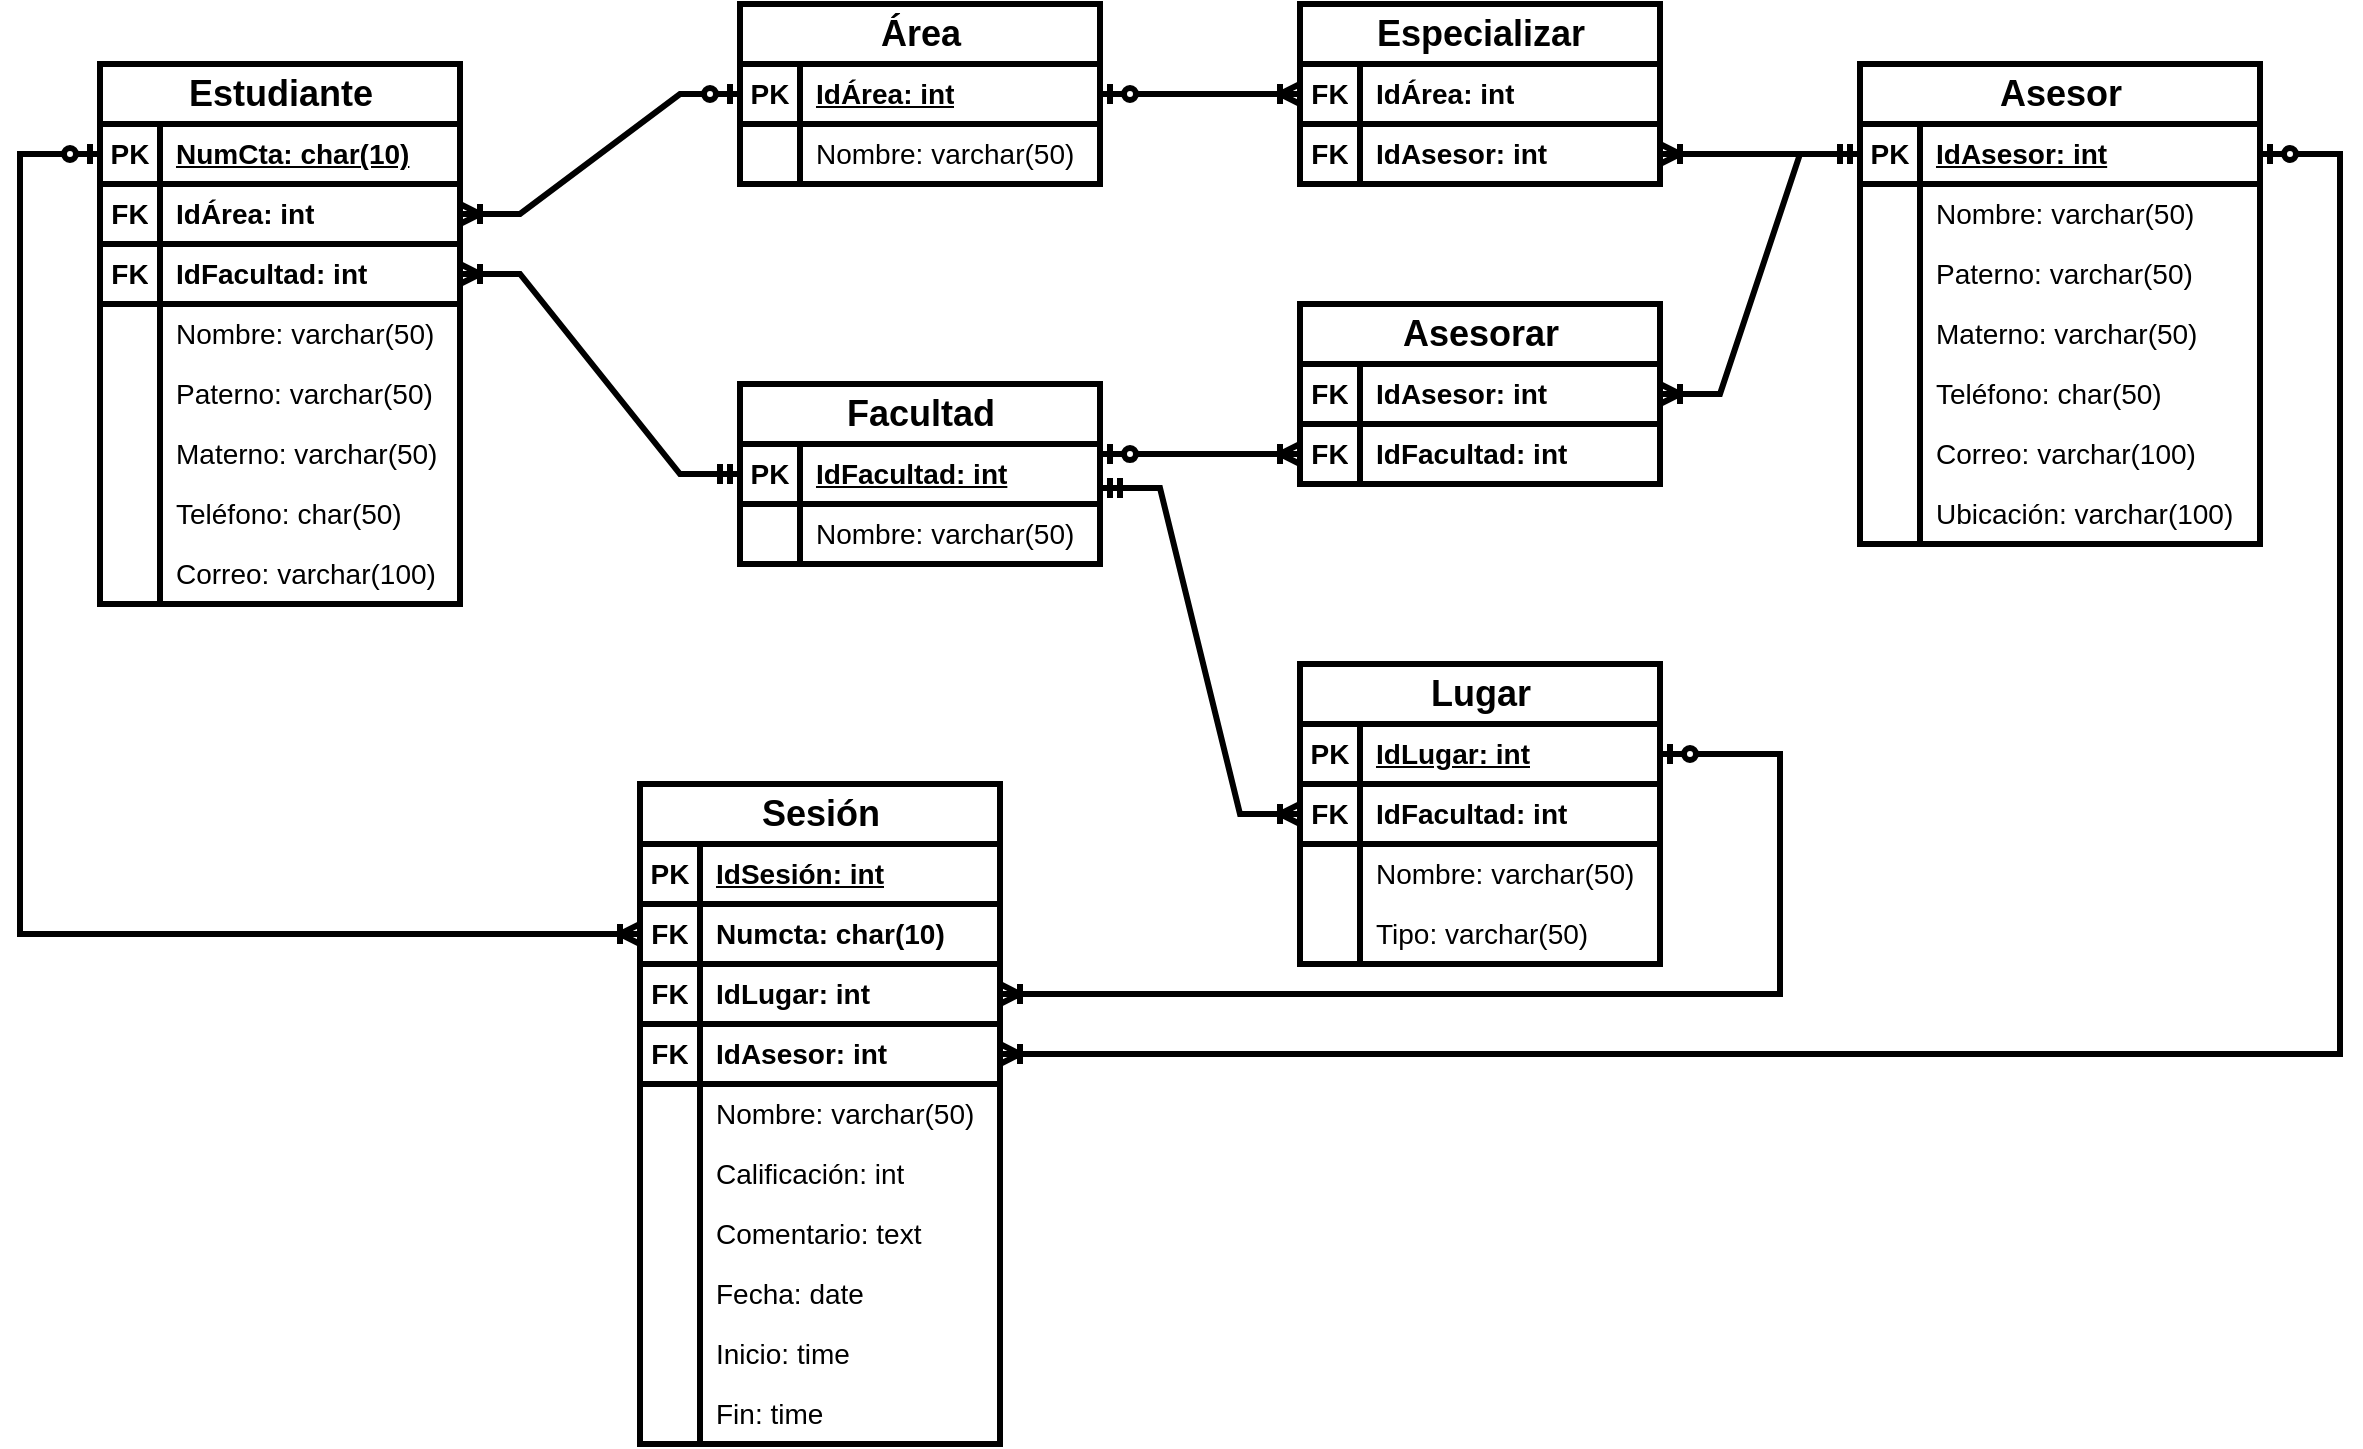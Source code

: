 <mxfile version="21.7.5" type="device">
  <diagram name="Page-1" id="KCtoa5Yrv4GUJnV43vR7">
    <mxGraphModel dx="1707" dy="524" grid="1" gridSize="10" guides="1" tooltips="1" connect="1" arrows="1" fold="1" page="1" pageScale="1" pageWidth="827" pageHeight="1169" math="0" shadow="0">
      <root>
        <mxCell id="0" />
        <mxCell id="1" parent="0" />
        <mxCell id="inVK905r10YfGy3q7AHi-1" value="Estudiante" style="shape=table;startSize=30;container=1;collapsible=1;childLayout=tableLayout;fixedRows=1;rowLines=0;fontStyle=1;align=center;resizeLast=1;html=1;fontSize=18;strokeWidth=3;" vertex="1" parent="1">
          <mxGeometry x="40" y="80" width="180" height="270" as="geometry">
            <mxRectangle x="330" y="200" width="130" height="40" as="alternateBounds" />
          </mxGeometry>
        </mxCell>
        <mxCell id="inVK905r10YfGy3q7AHi-2" value="" style="shape=tableRow;horizontal=0;startSize=0;swimlaneHead=0;swimlaneBody=0;fillColor=none;collapsible=0;dropTarget=0;points=[[0,0.5],[1,0.5]];portConstraint=eastwest;top=0;left=0;right=0;bottom=1;strokeWidth=3;" vertex="1" parent="inVK905r10YfGy3q7AHi-1">
          <mxGeometry y="30" width="180" height="30" as="geometry" />
        </mxCell>
        <mxCell id="inVK905r10YfGy3q7AHi-3" value="PK" style="shape=partialRectangle;connectable=0;fillColor=none;top=0;left=0;bottom=0;right=0;fontStyle=1;overflow=hidden;whiteSpace=wrap;html=1;fontSize=14;strokeWidth=3;" vertex="1" parent="inVK905r10YfGy3q7AHi-2">
          <mxGeometry width="30" height="30" as="geometry">
            <mxRectangle width="30" height="30" as="alternateBounds" />
          </mxGeometry>
        </mxCell>
        <mxCell id="inVK905r10YfGy3q7AHi-4" value="NumCta: char(10)" style="shape=partialRectangle;connectable=0;fillColor=none;top=0;left=0;bottom=0;right=0;align=left;spacingLeft=6;fontStyle=5;overflow=hidden;whiteSpace=wrap;html=1;fontSize=14;strokeWidth=3;" vertex="1" parent="inVK905r10YfGy3q7AHi-2">
          <mxGeometry x="30" width="150" height="30" as="geometry">
            <mxRectangle width="150" height="30" as="alternateBounds" />
          </mxGeometry>
        </mxCell>
        <mxCell id="inVK905r10YfGy3q7AHi-128" value="" style="shape=tableRow;horizontal=0;startSize=0;swimlaneHead=0;swimlaneBody=0;fillColor=none;collapsible=0;dropTarget=0;points=[[0,0.5],[1,0.5]];portConstraint=eastwest;top=0;left=0;right=0;bottom=1;strokeWidth=3;" vertex="1" parent="inVK905r10YfGy3q7AHi-1">
          <mxGeometry y="60" width="180" height="30" as="geometry" />
        </mxCell>
        <mxCell id="inVK905r10YfGy3q7AHi-129" value="FK" style="shape=partialRectangle;connectable=0;fillColor=none;top=0;left=0;bottom=0;right=0;fontStyle=1;overflow=hidden;whiteSpace=wrap;html=1;fontSize=14;strokeWidth=3;" vertex="1" parent="inVK905r10YfGy3q7AHi-128">
          <mxGeometry width="30" height="30" as="geometry">
            <mxRectangle width="30" height="30" as="alternateBounds" />
          </mxGeometry>
        </mxCell>
        <mxCell id="inVK905r10YfGy3q7AHi-130" value="IdÁrea: int" style="shape=partialRectangle;connectable=0;fillColor=none;top=0;left=0;bottom=0;right=0;align=left;spacingLeft=6;fontStyle=1;overflow=hidden;whiteSpace=wrap;html=1;fontSize=14;strokeWidth=3;" vertex="1" parent="inVK905r10YfGy3q7AHi-128">
          <mxGeometry x="30" width="150" height="30" as="geometry">
            <mxRectangle width="150" height="30" as="alternateBounds" />
          </mxGeometry>
        </mxCell>
        <mxCell id="inVK905r10YfGy3q7AHi-134" value="" style="shape=tableRow;horizontal=0;startSize=0;swimlaneHead=0;swimlaneBody=0;fillColor=none;collapsible=0;dropTarget=0;points=[[0,0.5],[1,0.5]];portConstraint=eastwest;top=0;left=0;right=0;bottom=1;strokeWidth=3;" vertex="1" parent="inVK905r10YfGy3q7AHi-1">
          <mxGeometry y="90" width="180" height="30" as="geometry" />
        </mxCell>
        <mxCell id="inVK905r10YfGy3q7AHi-135" value="FK" style="shape=partialRectangle;connectable=0;fillColor=none;top=0;left=0;bottom=0;right=0;fontStyle=1;overflow=hidden;whiteSpace=wrap;html=1;fontSize=14;strokeWidth=3;" vertex="1" parent="inVK905r10YfGy3q7AHi-134">
          <mxGeometry width="30" height="30" as="geometry">
            <mxRectangle width="30" height="30" as="alternateBounds" />
          </mxGeometry>
        </mxCell>
        <mxCell id="inVK905r10YfGy3q7AHi-136" value="IdFacultad: int" style="shape=partialRectangle;connectable=0;fillColor=none;top=0;left=0;bottom=0;right=0;align=left;spacingLeft=6;fontStyle=1;overflow=hidden;whiteSpace=wrap;html=1;fontSize=14;strokeWidth=3;" vertex="1" parent="inVK905r10YfGy3q7AHi-134">
          <mxGeometry x="30" width="150" height="30" as="geometry">
            <mxRectangle width="150" height="30" as="alternateBounds" />
          </mxGeometry>
        </mxCell>
        <mxCell id="inVK905r10YfGy3q7AHi-5" value="" style="shape=tableRow;horizontal=0;startSize=0;swimlaneHead=0;swimlaneBody=0;fillColor=none;collapsible=0;dropTarget=0;points=[[0,0.5],[1,0.5]];portConstraint=eastwest;top=0;left=0;right=0;bottom=0;strokeWidth=3;" vertex="1" parent="inVK905r10YfGy3q7AHi-1">
          <mxGeometry y="120" width="180" height="30" as="geometry" />
        </mxCell>
        <mxCell id="inVK905r10YfGy3q7AHi-6" value="" style="shape=partialRectangle;connectable=0;fillColor=none;top=0;left=0;bottom=0;right=0;editable=1;overflow=hidden;whiteSpace=wrap;html=1;strokeWidth=3;" vertex="1" parent="inVK905r10YfGy3q7AHi-5">
          <mxGeometry width="30" height="30" as="geometry">
            <mxRectangle width="30" height="30" as="alternateBounds" />
          </mxGeometry>
        </mxCell>
        <mxCell id="inVK905r10YfGy3q7AHi-7" value="Nombre: varchar(50)" style="shape=partialRectangle;connectable=0;fillColor=none;top=0;left=0;bottom=0;right=0;align=left;spacingLeft=6;overflow=hidden;whiteSpace=wrap;html=1;fontSize=14;strokeWidth=3;" vertex="1" parent="inVK905r10YfGy3q7AHi-5">
          <mxGeometry x="30" width="150" height="30" as="geometry">
            <mxRectangle width="150" height="30" as="alternateBounds" />
          </mxGeometry>
        </mxCell>
        <mxCell id="inVK905r10YfGy3q7AHi-8" value="" style="shape=tableRow;horizontal=0;startSize=0;swimlaneHead=0;swimlaneBody=0;fillColor=none;collapsible=0;dropTarget=0;points=[[0,0.5],[1,0.5]];portConstraint=eastwest;top=0;left=0;right=0;bottom=0;strokeWidth=3;" vertex="1" parent="inVK905r10YfGy3q7AHi-1">
          <mxGeometry y="150" width="180" height="30" as="geometry" />
        </mxCell>
        <mxCell id="inVK905r10YfGy3q7AHi-9" value="" style="shape=partialRectangle;connectable=0;fillColor=none;top=0;left=0;bottom=0;right=0;editable=1;overflow=hidden;whiteSpace=wrap;html=1;strokeWidth=3;" vertex="1" parent="inVK905r10YfGy3q7AHi-8">
          <mxGeometry width="30" height="30" as="geometry">
            <mxRectangle width="30" height="30" as="alternateBounds" />
          </mxGeometry>
        </mxCell>
        <mxCell id="inVK905r10YfGy3q7AHi-10" value="Paterno: varchar(50)" style="shape=partialRectangle;connectable=0;fillColor=none;top=0;left=0;bottom=0;right=0;align=left;spacingLeft=6;overflow=hidden;whiteSpace=wrap;html=1;fontSize=14;strokeWidth=3;" vertex="1" parent="inVK905r10YfGy3q7AHi-8">
          <mxGeometry x="30" width="150" height="30" as="geometry">
            <mxRectangle width="150" height="30" as="alternateBounds" />
          </mxGeometry>
        </mxCell>
        <mxCell id="inVK905r10YfGy3q7AHi-11" value="" style="shape=tableRow;horizontal=0;startSize=0;swimlaneHead=0;swimlaneBody=0;fillColor=none;collapsible=0;dropTarget=0;points=[[0,0.5],[1,0.5]];portConstraint=eastwest;top=0;left=0;right=0;bottom=0;strokeWidth=3;" vertex="1" parent="inVK905r10YfGy3q7AHi-1">
          <mxGeometry y="180" width="180" height="30" as="geometry" />
        </mxCell>
        <mxCell id="inVK905r10YfGy3q7AHi-12" value="" style="shape=partialRectangle;connectable=0;fillColor=none;top=0;left=0;bottom=0;right=0;editable=1;overflow=hidden;whiteSpace=wrap;html=1;strokeWidth=3;" vertex="1" parent="inVK905r10YfGy3q7AHi-11">
          <mxGeometry width="30" height="30" as="geometry">
            <mxRectangle width="30" height="30" as="alternateBounds" />
          </mxGeometry>
        </mxCell>
        <mxCell id="inVK905r10YfGy3q7AHi-13" value="Materno: varchar(50)" style="shape=partialRectangle;connectable=0;fillColor=none;top=0;left=0;bottom=0;right=0;align=left;spacingLeft=6;overflow=hidden;whiteSpace=wrap;html=1;fontSize=14;strokeWidth=3;" vertex="1" parent="inVK905r10YfGy3q7AHi-11">
          <mxGeometry x="30" width="150" height="30" as="geometry">
            <mxRectangle width="150" height="30" as="alternateBounds" />
          </mxGeometry>
        </mxCell>
        <mxCell id="inVK905r10YfGy3q7AHi-14" value="" style="shape=tableRow;horizontal=0;startSize=0;swimlaneHead=0;swimlaneBody=0;fillColor=none;collapsible=0;dropTarget=0;points=[[0,0.5],[1,0.5]];portConstraint=eastwest;top=0;left=0;right=0;bottom=0;strokeWidth=3;" vertex="1" parent="inVK905r10YfGy3q7AHi-1">
          <mxGeometry y="210" width="180" height="30" as="geometry" />
        </mxCell>
        <mxCell id="inVK905r10YfGy3q7AHi-15" value="&lt;span style=&quot;white-space: pre;&quot;&gt;&#x9;&lt;/span&gt;&lt;span style=&quot;white-space: pre;&quot;&gt;&#x9;&lt;/span&gt;" style="shape=partialRectangle;connectable=0;fillColor=none;top=0;left=0;bottom=0;right=0;editable=1;overflow=hidden;whiteSpace=wrap;html=1;strokeWidth=3;" vertex="1" parent="inVK905r10YfGy3q7AHi-14">
          <mxGeometry width="30" height="30" as="geometry">
            <mxRectangle width="30" height="30" as="alternateBounds" />
          </mxGeometry>
        </mxCell>
        <mxCell id="inVK905r10YfGy3q7AHi-16" value="Teléfono: char(50)" style="shape=partialRectangle;connectable=0;fillColor=none;top=0;left=0;bottom=0;right=0;align=left;spacingLeft=6;overflow=hidden;whiteSpace=wrap;html=1;fontSize=14;strokeWidth=3;" vertex="1" parent="inVK905r10YfGy3q7AHi-14">
          <mxGeometry x="30" width="150" height="30" as="geometry">
            <mxRectangle width="150" height="30" as="alternateBounds" />
          </mxGeometry>
        </mxCell>
        <mxCell id="inVK905r10YfGy3q7AHi-17" value="" style="shape=tableRow;horizontal=0;startSize=0;swimlaneHead=0;swimlaneBody=0;fillColor=none;collapsible=0;dropTarget=0;points=[[0,0.5],[1,0.5]];portConstraint=eastwest;top=0;left=0;right=0;bottom=0;strokeWidth=3;" vertex="1" parent="inVK905r10YfGy3q7AHi-1">
          <mxGeometry y="240" width="180" height="30" as="geometry" />
        </mxCell>
        <mxCell id="inVK905r10YfGy3q7AHi-18" value="&lt;span style=&quot;white-space: pre;&quot;&gt;&#x9;&lt;/span&gt;&lt;span style=&quot;white-space: pre;&quot;&gt;&#x9;&lt;/span&gt;" style="shape=partialRectangle;connectable=0;fillColor=none;top=0;left=0;bottom=0;right=0;editable=1;overflow=hidden;whiteSpace=wrap;html=1;strokeWidth=3;" vertex="1" parent="inVK905r10YfGy3q7AHi-17">
          <mxGeometry width="30" height="30" as="geometry">
            <mxRectangle width="30" height="30" as="alternateBounds" />
          </mxGeometry>
        </mxCell>
        <mxCell id="inVK905r10YfGy3q7AHi-19" value="Correo: varchar(100)" style="shape=partialRectangle;connectable=0;fillColor=none;top=0;left=0;bottom=0;right=0;align=left;spacingLeft=6;overflow=hidden;whiteSpace=wrap;html=1;fontSize=14;strokeWidth=3;" vertex="1" parent="inVK905r10YfGy3q7AHi-17">
          <mxGeometry x="30" width="150" height="30" as="geometry">
            <mxRectangle width="150" height="30" as="alternateBounds" />
          </mxGeometry>
        </mxCell>
        <mxCell id="inVK905r10YfGy3q7AHi-20" value="Área" style="shape=table;startSize=30;container=1;collapsible=1;childLayout=tableLayout;fixedRows=1;rowLines=0;fontStyle=1;align=center;resizeLast=1;html=1;fontSize=18;strokeWidth=3;" vertex="1" parent="1">
          <mxGeometry x="360" y="50" width="180" height="90" as="geometry" />
        </mxCell>
        <mxCell id="inVK905r10YfGy3q7AHi-21" value="" style="shape=tableRow;horizontal=0;startSize=0;swimlaneHead=0;swimlaneBody=0;fillColor=none;collapsible=0;dropTarget=0;points=[[0,0.5],[1,0.5]];portConstraint=eastwest;top=0;left=0;right=0;bottom=1;strokeWidth=3;" vertex="1" parent="inVK905r10YfGy3q7AHi-20">
          <mxGeometry y="30" width="180" height="30" as="geometry" />
        </mxCell>
        <mxCell id="inVK905r10YfGy3q7AHi-22" value="PK" style="shape=partialRectangle;connectable=0;fillColor=none;top=0;left=0;bottom=0;right=0;fontStyle=1;overflow=hidden;whiteSpace=wrap;html=1;fontSize=14;strokeWidth=3;" vertex="1" parent="inVK905r10YfGy3q7AHi-21">
          <mxGeometry width="30" height="30" as="geometry">
            <mxRectangle width="30" height="30" as="alternateBounds" />
          </mxGeometry>
        </mxCell>
        <mxCell id="inVK905r10YfGy3q7AHi-23" value="IdÁrea: int" style="shape=partialRectangle;connectable=0;fillColor=none;top=0;left=0;bottom=0;right=0;align=left;spacingLeft=6;fontStyle=5;overflow=hidden;whiteSpace=wrap;html=1;fontSize=14;strokeWidth=3;" vertex="1" parent="inVK905r10YfGy3q7AHi-21">
          <mxGeometry x="30" width="150" height="30" as="geometry">
            <mxRectangle width="150" height="30" as="alternateBounds" />
          </mxGeometry>
        </mxCell>
        <mxCell id="inVK905r10YfGy3q7AHi-24" value="" style="shape=tableRow;horizontal=0;startSize=0;swimlaneHead=0;swimlaneBody=0;fillColor=none;collapsible=0;dropTarget=0;points=[[0,0.5],[1,0.5]];portConstraint=eastwest;top=0;left=0;right=0;bottom=0;strokeWidth=3;" vertex="1" parent="inVK905r10YfGy3q7AHi-20">
          <mxGeometry y="60" width="180" height="30" as="geometry" />
        </mxCell>
        <mxCell id="inVK905r10YfGy3q7AHi-25" value="" style="shape=partialRectangle;connectable=0;fillColor=none;top=0;left=0;bottom=0;right=0;editable=1;overflow=hidden;whiteSpace=wrap;html=1;strokeWidth=3;" vertex="1" parent="inVK905r10YfGy3q7AHi-24">
          <mxGeometry width="30" height="30" as="geometry">
            <mxRectangle width="30" height="30" as="alternateBounds" />
          </mxGeometry>
        </mxCell>
        <mxCell id="inVK905r10YfGy3q7AHi-26" value="Nombre: varchar(50)" style="shape=partialRectangle;connectable=0;fillColor=none;top=0;left=0;bottom=0;right=0;align=left;spacingLeft=6;overflow=hidden;whiteSpace=wrap;html=1;fontSize=14;strokeWidth=3;" vertex="1" parent="inVK905r10YfGy3q7AHi-24">
          <mxGeometry x="30" width="150" height="30" as="geometry">
            <mxRectangle width="150" height="30" as="alternateBounds" />
          </mxGeometry>
        </mxCell>
        <mxCell id="inVK905r10YfGy3q7AHi-39" value="Asesor" style="shape=table;startSize=30;container=1;collapsible=1;childLayout=tableLayout;fixedRows=1;rowLines=0;fontStyle=1;align=center;resizeLast=1;html=1;fontSize=18;strokeWidth=3;" vertex="1" parent="1">
          <mxGeometry x="920" y="80" width="200" height="240" as="geometry" />
        </mxCell>
        <mxCell id="inVK905r10YfGy3q7AHi-40" value="" style="shape=tableRow;horizontal=0;startSize=0;swimlaneHead=0;swimlaneBody=0;fillColor=none;collapsible=0;dropTarget=0;points=[[0,0.5],[1,0.5]];portConstraint=eastwest;top=0;left=0;right=0;bottom=1;strokeWidth=3;" vertex="1" parent="inVK905r10YfGy3q7AHi-39">
          <mxGeometry y="30" width="200" height="30" as="geometry" />
        </mxCell>
        <mxCell id="inVK905r10YfGy3q7AHi-41" value="PK" style="shape=partialRectangle;connectable=0;fillColor=none;top=0;left=0;bottom=0;right=0;fontStyle=1;overflow=hidden;whiteSpace=wrap;html=1;fontSize=14;strokeWidth=3;" vertex="1" parent="inVK905r10YfGy3q7AHi-40">
          <mxGeometry width="30" height="30" as="geometry">
            <mxRectangle width="30" height="30" as="alternateBounds" />
          </mxGeometry>
        </mxCell>
        <mxCell id="inVK905r10YfGy3q7AHi-42" value="IdAsesor: int" style="shape=partialRectangle;connectable=0;fillColor=none;top=0;left=0;bottom=0;right=0;align=left;spacingLeft=6;fontStyle=5;overflow=hidden;whiteSpace=wrap;html=1;fontSize=14;strokeWidth=3;" vertex="1" parent="inVK905r10YfGy3q7AHi-40">
          <mxGeometry x="30" width="170" height="30" as="geometry">
            <mxRectangle width="170" height="30" as="alternateBounds" />
          </mxGeometry>
        </mxCell>
        <mxCell id="inVK905r10YfGy3q7AHi-43" value="" style="shape=tableRow;horizontal=0;startSize=0;swimlaneHead=0;swimlaneBody=0;fillColor=none;collapsible=0;dropTarget=0;points=[[0,0.5],[1,0.5]];portConstraint=eastwest;top=0;left=0;right=0;bottom=0;strokeWidth=3;" vertex="1" parent="inVK905r10YfGy3q7AHi-39">
          <mxGeometry y="60" width="200" height="30" as="geometry" />
        </mxCell>
        <mxCell id="inVK905r10YfGy3q7AHi-44" value="" style="shape=partialRectangle;connectable=0;fillColor=none;top=0;left=0;bottom=0;right=0;editable=1;overflow=hidden;whiteSpace=wrap;html=1;strokeWidth=3;" vertex="1" parent="inVK905r10YfGy3q7AHi-43">
          <mxGeometry width="30" height="30" as="geometry">
            <mxRectangle width="30" height="30" as="alternateBounds" />
          </mxGeometry>
        </mxCell>
        <mxCell id="inVK905r10YfGy3q7AHi-45" value="Nombre: varchar(50)" style="shape=partialRectangle;connectable=0;fillColor=none;top=0;left=0;bottom=0;right=0;align=left;spacingLeft=6;overflow=hidden;whiteSpace=wrap;html=1;fontSize=14;strokeWidth=3;" vertex="1" parent="inVK905r10YfGy3q7AHi-43">
          <mxGeometry x="30" width="170" height="30" as="geometry">
            <mxRectangle width="170" height="30" as="alternateBounds" />
          </mxGeometry>
        </mxCell>
        <mxCell id="inVK905r10YfGy3q7AHi-46" value="" style="shape=tableRow;horizontal=0;startSize=0;swimlaneHead=0;swimlaneBody=0;fillColor=none;collapsible=0;dropTarget=0;points=[[0,0.5],[1,0.5]];portConstraint=eastwest;top=0;left=0;right=0;bottom=0;strokeWidth=3;" vertex="1" parent="inVK905r10YfGy3q7AHi-39">
          <mxGeometry y="90" width="200" height="30" as="geometry" />
        </mxCell>
        <mxCell id="inVK905r10YfGy3q7AHi-47" value="" style="shape=partialRectangle;connectable=0;fillColor=none;top=0;left=0;bottom=0;right=0;editable=1;overflow=hidden;whiteSpace=wrap;html=1;strokeWidth=3;" vertex="1" parent="inVK905r10YfGy3q7AHi-46">
          <mxGeometry width="30" height="30" as="geometry">
            <mxRectangle width="30" height="30" as="alternateBounds" />
          </mxGeometry>
        </mxCell>
        <mxCell id="inVK905r10YfGy3q7AHi-48" value="Paterno: varchar(50)" style="shape=partialRectangle;connectable=0;fillColor=none;top=0;left=0;bottom=0;right=0;align=left;spacingLeft=6;overflow=hidden;whiteSpace=wrap;html=1;fontSize=14;strokeWidth=3;" vertex="1" parent="inVK905r10YfGy3q7AHi-46">
          <mxGeometry x="30" width="170" height="30" as="geometry">
            <mxRectangle width="170" height="30" as="alternateBounds" />
          </mxGeometry>
        </mxCell>
        <mxCell id="inVK905r10YfGy3q7AHi-49" value="" style="shape=tableRow;horizontal=0;startSize=0;swimlaneHead=0;swimlaneBody=0;fillColor=none;collapsible=0;dropTarget=0;points=[[0,0.5],[1,0.5]];portConstraint=eastwest;top=0;left=0;right=0;bottom=0;strokeWidth=3;" vertex="1" parent="inVK905r10YfGy3q7AHi-39">
          <mxGeometry y="120" width="200" height="30" as="geometry" />
        </mxCell>
        <mxCell id="inVK905r10YfGy3q7AHi-50" value="" style="shape=partialRectangle;connectable=0;fillColor=none;top=0;left=0;bottom=0;right=0;editable=1;overflow=hidden;whiteSpace=wrap;html=1;strokeWidth=3;" vertex="1" parent="inVK905r10YfGy3q7AHi-49">
          <mxGeometry width="30" height="30" as="geometry">
            <mxRectangle width="30" height="30" as="alternateBounds" />
          </mxGeometry>
        </mxCell>
        <mxCell id="inVK905r10YfGy3q7AHi-51" value="Materno: varchar(50)" style="shape=partialRectangle;connectable=0;fillColor=none;top=0;left=0;bottom=0;right=0;align=left;spacingLeft=6;overflow=hidden;whiteSpace=wrap;html=1;fontSize=14;strokeWidth=3;" vertex="1" parent="inVK905r10YfGy3q7AHi-49">
          <mxGeometry x="30" width="170" height="30" as="geometry">
            <mxRectangle width="170" height="30" as="alternateBounds" />
          </mxGeometry>
        </mxCell>
        <mxCell id="inVK905r10YfGy3q7AHi-52" value="" style="shape=tableRow;horizontal=0;startSize=0;swimlaneHead=0;swimlaneBody=0;fillColor=none;collapsible=0;dropTarget=0;points=[[0,0.5],[1,0.5]];portConstraint=eastwest;top=0;left=0;right=0;bottom=0;strokeWidth=3;" vertex="1" parent="inVK905r10YfGy3q7AHi-39">
          <mxGeometry y="150" width="200" height="30" as="geometry" />
        </mxCell>
        <mxCell id="inVK905r10YfGy3q7AHi-53" value="&lt;span style=&quot;white-space: pre;&quot;&gt;&#x9;&lt;/span&gt;&lt;span style=&quot;white-space: pre;&quot;&gt;&#x9;&lt;/span&gt;" style="shape=partialRectangle;connectable=0;fillColor=none;top=0;left=0;bottom=0;right=0;editable=1;overflow=hidden;whiteSpace=wrap;html=1;strokeWidth=3;" vertex="1" parent="inVK905r10YfGy3q7AHi-52">
          <mxGeometry width="30" height="30" as="geometry">
            <mxRectangle width="30" height="30" as="alternateBounds" />
          </mxGeometry>
        </mxCell>
        <mxCell id="inVK905r10YfGy3q7AHi-54" value="Teléfono: char(50)" style="shape=partialRectangle;connectable=0;fillColor=none;top=0;left=0;bottom=0;right=0;align=left;spacingLeft=6;overflow=hidden;whiteSpace=wrap;html=1;fontSize=14;strokeWidth=3;" vertex="1" parent="inVK905r10YfGy3q7AHi-52">
          <mxGeometry x="30" width="170" height="30" as="geometry">
            <mxRectangle width="170" height="30" as="alternateBounds" />
          </mxGeometry>
        </mxCell>
        <mxCell id="inVK905r10YfGy3q7AHi-55" value="" style="shape=tableRow;horizontal=0;startSize=0;swimlaneHead=0;swimlaneBody=0;fillColor=none;collapsible=0;dropTarget=0;points=[[0,0.5],[1,0.5]];portConstraint=eastwest;top=0;left=0;right=0;bottom=0;strokeWidth=3;" vertex="1" parent="inVK905r10YfGy3q7AHi-39">
          <mxGeometry y="180" width="200" height="30" as="geometry" />
        </mxCell>
        <mxCell id="inVK905r10YfGy3q7AHi-56" value="&lt;span style=&quot;white-space: pre;&quot;&gt;&#x9;&lt;/span&gt;&lt;span style=&quot;white-space: pre;&quot;&gt;&#x9;&lt;/span&gt;" style="shape=partialRectangle;connectable=0;fillColor=none;top=0;left=0;bottom=0;right=0;editable=1;overflow=hidden;whiteSpace=wrap;html=1;strokeWidth=3;" vertex="1" parent="inVK905r10YfGy3q7AHi-55">
          <mxGeometry width="30" height="30" as="geometry">
            <mxRectangle width="30" height="30" as="alternateBounds" />
          </mxGeometry>
        </mxCell>
        <mxCell id="inVK905r10YfGy3q7AHi-57" value="Correo: varchar(100)" style="shape=partialRectangle;connectable=0;fillColor=none;top=0;left=0;bottom=0;right=0;align=left;spacingLeft=6;overflow=hidden;whiteSpace=wrap;html=1;fontSize=14;strokeWidth=3;" vertex="1" parent="inVK905r10YfGy3q7AHi-55">
          <mxGeometry x="30" width="170" height="30" as="geometry">
            <mxRectangle width="170" height="30" as="alternateBounds" />
          </mxGeometry>
        </mxCell>
        <mxCell id="inVK905r10YfGy3q7AHi-58" value="" style="shape=tableRow;horizontal=0;startSize=0;swimlaneHead=0;swimlaneBody=0;fillColor=none;collapsible=0;dropTarget=0;points=[[0,0.5],[1,0.5]];portConstraint=eastwest;top=0;left=0;right=0;bottom=0;strokeWidth=3;" vertex="1" parent="inVK905r10YfGy3q7AHi-39">
          <mxGeometry y="210" width="200" height="30" as="geometry" />
        </mxCell>
        <mxCell id="inVK905r10YfGy3q7AHi-59" value="&lt;span style=&quot;white-space: pre;&quot;&gt;&#x9;&lt;/span&gt;&lt;span style=&quot;white-space: pre;&quot;&gt;&#x9;&lt;/span&gt;" style="shape=partialRectangle;connectable=0;fillColor=none;top=0;left=0;bottom=0;right=0;editable=1;overflow=hidden;whiteSpace=wrap;html=1;strokeWidth=3;" vertex="1" parent="inVK905r10YfGy3q7AHi-58">
          <mxGeometry width="30" height="30" as="geometry">
            <mxRectangle width="30" height="30" as="alternateBounds" />
          </mxGeometry>
        </mxCell>
        <mxCell id="inVK905r10YfGy3q7AHi-60" value="Ubicación: varchar(100)" style="shape=partialRectangle;connectable=0;fillColor=none;top=0;left=0;bottom=0;right=0;align=left;spacingLeft=6;overflow=hidden;whiteSpace=wrap;html=1;fontSize=14;strokeWidth=3;" vertex="1" parent="inVK905r10YfGy3q7AHi-58">
          <mxGeometry x="30" width="170" height="30" as="geometry">
            <mxRectangle width="170" height="30" as="alternateBounds" />
          </mxGeometry>
        </mxCell>
        <mxCell id="inVK905r10YfGy3q7AHi-61" value="Facultad" style="shape=table;startSize=30;container=1;collapsible=1;childLayout=tableLayout;fixedRows=1;rowLines=0;fontStyle=1;align=center;resizeLast=1;html=1;fontSize=18;strokeWidth=3;" vertex="1" parent="1">
          <mxGeometry x="360" y="240" width="180" height="90" as="geometry" />
        </mxCell>
        <mxCell id="inVK905r10YfGy3q7AHi-62" value="" style="shape=tableRow;horizontal=0;startSize=0;swimlaneHead=0;swimlaneBody=0;fillColor=none;collapsible=0;dropTarget=0;points=[[0,0.5],[1,0.5]];portConstraint=eastwest;top=0;left=0;right=0;bottom=1;strokeWidth=3;" vertex="1" parent="inVK905r10YfGy3q7AHi-61">
          <mxGeometry y="30" width="180" height="30" as="geometry" />
        </mxCell>
        <mxCell id="inVK905r10YfGy3q7AHi-63" value="PK" style="shape=partialRectangle;connectable=0;fillColor=none;top=0;left=0;bottom=0;right=0;fontStyle=1;overflow=hidden;whiteSpace=wrap;html=1;fontSize=14;strokeWidth=3;" vertex="1" parent="inVK905r10YfGy3q7AHi-62">
          <mxGeometry width="30" height="30" as="geometry">
            <mxRectangle width="30" height="30" as="alternateBounds" />
          </mxGeometry>
        </mxCell>
        <mxCell id="inVK905r10YfGy3q7AHi-64" value="IdFacultad: int" style="shape=partialRectangle;connectable=0;fillColor=none;top=0;left=0;bottom=0;right=0;align=left;spacingLeft=6;fontStyle=5;overflow=hidden;whiteSpace=wrap;html=1;fontSize=14;strokeWidth=3;" vertex="1" parent="inVK905r10YfGy3q7AHi-62">
          <mxGeometry x="30" width="150" height="30" as="geometry">
            <mxRectangle width="150" height="30" as="alternateBounds" />
          </mxGeometry>
        </mxCell>
        <mxCell id="inVK905r10YfGy3q7AHi-65" value="" style="shape=tableRow;horizontal=0;startSize=0;swimlaneHead=0;swimlaneBody=0;fillColor=none;collapsible=0;dropTarget=0;points=[[0,0.5],[1,0.5]];portConstraint=eastwest;top=0;left=0;right=0;bottom=0;strokeWidth=3;" vertex="1" parent="inVK905r10YfGy3q7AHi-61">
          <mxGeometry y="60" width="180" height="30" as="geometry" />
        </mxCell>
        <mxCell id="inVK905r10YfGy3q7AHi-66" value="" style="shape=partialRectangle;connectable=0;fillColor=none;top=0;left=0;bottom=0;right=0;editable=1;overflow=hidden;whiteSpace=wrap;html=1;strokeWidth=3;" vertex="1" parent="inVK905r10YfGy3q7AHi-65">
          <mxGeometry width="30" height="30" as="geometry">
            <mxRectangle width="30" height="30" as="alternateBounds" />
          </mxGeometry>
        </mxCell>
        <mxCell id="inVK905r10YfGy3q7AHi-67" value="Nombre: varchar(50)" style="shape=partialRectangle;connectable=0;fillColor=none;top=0;left=0;bottom=0;right=0;align=left;spacingLeft=6;overflow=hidden;whiteSpace=wrap;html=1;fontSize=14;strokeWidth=3;" vertex="1" parent="inVK905r10YfGy3q7AHi-65">
          <mxGeometry x="30" width="150" height="30" as="geometry">
            <mxRectangle width="150" height="30" as="alternateBounds" />
          </mxGeometry>
        </mxCell>
        <mxCell id="inVK905r10YfGy3q7AHi-68" value="Lugar" style="shape=table;startSize=30;container=1;collapsible=1;childLayout=tableLayout;fixedRows=1;rowLines=0;fontStyle=1;align=center;resizeLast=1;html=1;fontSize=18;strokeWidth=3;" vertex="1" parent="1">
          <mxGeometry x="640" y="380" width="180" height="150" as="geometry" />
        </mxCell>
        <mxCell id="inVK905r10YfGy3q7AHi-69" value="" style="shape=tableRow;horizontal=0;startSize=0;swimlaneHead=0;swimlaneBody=0;fillColor=none;collapsible=0;dropTarget=0;points=[[0,0.5],[1,0.5]];portConstraint=eastwest;top=0;left=0;right=0;bottom=1;strokeWidth=3;" vertex="1" parent="inVK905r10YfGy3q7AHi-68">
          <mxGeometry y="30" width="180" height="30" as="geometry" />
        </mxCell>
        <mxCell id="inVK905r10YfGy3q7AHi-70" value="PK" style="shape=partialRectangle;connectable=0;fillColor=none;top=0;left=0;bottom=0;right=0;fontStyle=1;overflow=hidden;whiteSpace=wrap;html=1;fontSize=14;strokeWidth=3;" vertex="1" parent="inVK905r10YfGy3q7AHi-69">
          <mxGeometry width="30" height="30" as="geometry">
            <mxRectangle width="30" height="30" as="alternateBounds" />
          </mxGeometry>
        </mxCell>
        <mxCell id="inVK905r10YfGy3q7AHi-71" value="IdLugar: int" style="shape=partialRectangle;connectable=0;fillColor=none;top=0;left=0;bottom=0;right=0;align=left;spacingLeft=6;fontStyle=5;overflow=hidden;whiteSpace=wrap;html=1;fontSize=14;strokeWidth=3;" vertex="1" parent="inVK905r10YfGy3q7AHi-69">
          <mxGeometry x="30" width="150" height="30" as="geometry">
            <mxRectangle width="150" height="30" as="alternateBounds" />
          </mxGeometry>
        </mxCell>
        <mxCell id="inVK905r10YfGy3q7AHi-122" value="" style="shape=tableRow;horizontal=0;startSize=0;swimlaneHead=0;swimlaneBody=0;fillColor=none;collapsible=0;dropTarget=0;points=[[0,0.5],[1,0.5]];portConstraint=eastwest;top=0;left=0;right=0;bottom=1;strokeWidth=3;" vertex="1" parent="inVK905r10YfGy3q7AHi-68">
          <mxGeometry y="60" width="180" height="30" as="geometry" />
        </mxCell>
        <mxCell id="inVK905r10YfGy3q7AHi-123" value="FK" style="shape=partialRectangle;connectable=0;fillColor=none;top=0;left=0;bottom=0;right=0;fontStyle=1;overflow=hidden;whiteSpace=wrap;html=1;fontSize=14;strokeWidth=3;" vertex="1" parent="inVK905r10YfGy3q7AHi-122">
          <mxGeometry width="30" height="30" as="geometry">
            <mxRectangle width="30" height="30" as="alternateBounds" />
          </mxGeometry>
        </mxCell>
        <mxCell id="inVK905r10YfGy3q7AHi-124" value="IdFacultad: int" style="shape=partialRectangle;connectable=0;fillColor=none;top=0;left=0;bottom=0;right=0;align=left;spacingLeft=6;fontStyle=1;overflow=hidden;whiteSpace=wrap;html=1;fontSize=14;strokeWidth=3;" vertex="1" parent="inVK905r10YfGy3q7AHi-122">
          <mxGeometry x="30" width="150" height="30" as="geometry">
            <mxRectangle width="150" height="30" as="alternateBounds" />
          </mxGeometry>
        </mxCell>
        <mxCell id="inVK905r10YfGy3q7AHi-72" value="" style="shape=tableRow;horizontal=0;startSize=0;swimlaneHead=0;swimlaneBody=0;fillColor=none;collapsible=0;dropTarget=0;points=[[0,0.5],[1,0.5]];portConstraint=eastwest;top=0;left=0;right=0;bottom=0;strokeWidth=3;" vertex="1" parent="inVK905r10YfGy3q7AHi-68">
          <mxGeometry y="90" width="180" height="30" as="geometry" />
        </mxCell>
        <mxCell id="inVK905r10YfGy3q7AHi-73" value="" style="shape=partialRectangle;connectable=0;fillColor=none;top=0;left=0;bottom=0;right=0;editable=1;overflow=hidden;whiteSpace=wrap;html=1;strokeWidth=3;" vertex="1" parent="inVK905r10YfGy3q7AHi-72">
          <mxGeometry width="30" height="30" as="geometry">
            <mxRectangle width="30" height="30" as="alternateBounds" />
          </mxGeometry>
        </mxCell>
        <mxCell id="inVK905r10YfGy3q7AHi-74" value="Nombre: varchar(50)" style="shape=partialRectangle;connectable=0;fillColor=none;top=0;left=0;bottom=0;right=0;align=left;spacingLeft=6;overflow=hidden;whiteSpace=wrap;html=1;fontSize=14;strokeWidth=3;" vertex="1" parent="inVK905r10YfGy3q7AHi-72">
          <mxGeometry x="30" width="150" height="30" as="geometry">
            <mxRectangle width="150" height="30" as="alternateBounds" />
          </mxGeometry>
        </mxCell>
        <mxCell id="inVK905r10YfGy3q7AHi-75" value="" style="shape=tableRow;horizontal=0;startSize=0;swimlaneHead=0;swimlaneBody=0;fillColor=none;collapsible=0;dropTarget=0;points=[[0,0.5],[1,0.5]];portConstraint=eastwest;top=0;left=0;right=0;bottom=0;strokeWidth=3;" vertex="1" parent="inVK905r10YfGy3q7AHi-68">
          <mxGeometry y="120" width="180" height="30" as="geometry" />
        </mxCell>
        <mxCell id="inVK905r10YfGy3q7AHi-76" value="" style="shape=partialRectangle;connectable=0;fillColor=none;top=0;left=0;bottom=0;right=0;editable=1;overflow=hidden;whiteSpace=wrap;html=1;strokeWidth=3;" vertex="1" parent="inVK905r10YfGy3q7AHi-75">
          <mxGeometry width="30" height="30" as="geometry">
            <mxRectangle width="30" height="30" as="alternateBounds" />
          </mxGeometry>
        </mxCell>
        <mxCell id="inVK905r10YfGy3q7AHi-77" value="Tipo: varchar(50)" style="shape=partialRectangle;connectable=0;fillColor=none;top=0;left=0;bottom=0;right=0;align=left;spacingLeft=6;overflow=hidden;whiteSpace=wrap;html=1;fontSize=14;strokeWidth=3;" vertex="1" parent="inVK905r10YfGy3q7AHi-75">
          <mxGeometry x="30" width="150" height="30" as="geometry">
            <mxRectangle width="150" height="30" as="alternateBounds" />
          </mxGeometry>
        </mxCell>
        <mxCell id="inVK905r10YfGy3q7AHi-78" value="Sesión" style="shape=table;startSize=30;container=1;collapsible=1;childLayout=tableLayout;fixedRows=1;rowLines=0;fontStyle=1;align=center;resizeLast=1;html=1;fontSize=18;strokeWidth=3;" vertex="1" parent="1">
          <mxGeometry x="310" y="440" width="180" height="330" as="geometry" />
        </mxCell>
        <mxCell id="inVK905r10YfGy3q7AHi-79" value="" style="shape=tableRow;horizontal=0;startSize=0;swimlaneHead=0;swimlaneBody=0;fillColor=none;collapsible=0;dropTarget=0;points=[[0,0.5],[1,0.5]];portConstraint=eastwest;top=0;left=0;right=0;bottom=1;strokeWidth=3;" vertex="1" parent="inVK905r10YfGy3q7AHi-78">
          <mxGeometry y="30" width="180" height="30" as="geometry" />
        </mxCell>
        <mxCell id="inVK905r10YfGy3q7AHi-80" value="PK" style="shape=partialRectangle;connectable=0;fillColor=none;top=0;left=0;bottom=0;right=0;fontStyle=1;overflow=hidden;whiteSpace=wrap;html=1;fontSize=14;strokeWidth=3;" vertex="1" parent="inVK905r10YfGy3q7AHi-79">
          <mxGeometry width="30" height="30" as="geometry">
            <mxRectangle width="30" height="30" as="alternateBounds" />
          </mxGeometry>
        </mxCell>
        <mxCell id="inVK905r10YfGy3q7AHi-81" value="IdSesión: int" style="shape=partialRectangle;connectable=0;fillColor=none;top=0;left=0;bottom=0;right=0;align=left;spacingLeft=6;fontStyle=5;overflow=hidden;whiteSpace=wrap;html=1;fontSize=14;strokeWidth=3;" vertex="1" parent="inVK905r10YfGy3q7AHi-79">
          <mxGeometry x="30" width="150" height="30" as="geometry">
            <mxRectangle width="150" height="30" as="alternateBounds" />
          </mxGeometry>
        </mxCell>
        <mxCell id="inVK905r10YfGy3q7AHi-110" value="" style="shape=tableRow;horizontal=0;startSize=0;swimlaneHead=0;swimlaneBody=0;fillColor=none;collapsible=0;dropTarget=0;points=[[0,0.5],[1,0.5]];portConstraint=eastwest;top=0;left=0;right=0;bottom=1;strokeWidth=3;" vertex="1" parent="inVK905r10YfGy3q7AHi-78">
          <mxGeometry y="60" width="180" height="30" as="geometry" />
        </mxCell>
        <mxCell id="inVK905r10YfGy3q7AHi-111" value="FK" style="shape=partialRectangle;connectable=0;fillColor=none;top=0;left=0;bottom=0;right=0;fontStyle=1;overflow=hidden;whiteSpace=wrap;html=1;fontSize=14;strokeWidth=3;" vertex="1" parent="inVK905r10YfGy3q7AHi-110">
          <mxGeometry width="30" height="30" as="geometry">
            <mxRectangle width="30" height="30" as="alternateBounds" />
          </mxGeometry>
        </mxCell>
        <mxCell id="inVK905r10YfGy3q7AHi-112" value="Numcta: char(10)" style="shape=partialRectangle;connectable=0;fillColor=none;top=0;left=0;bottom=0;right=0;align=left;spacingLeft=6;fontStyle=1;overflow=hidden;whiteSpace=wrap;html=1;fontSize=14;strokeWidth=3;" vertex="1" parent="inVK905r10YfGy3q7AHi-110">
          <mxGeometry x="30" width="150" height="30" as="geometry">
            <mxRectangle width="150" height="30" as="alternateBounds" />
          </mxGeometry>
        </mxCell>
        <mxCell id="inVK905r10YfGy3q7AHi-125" value="" style="shape=tableRow;horizontal=0;startSize=0;swimlaneHead=0;swimlaneBody=0;fillColor=none;collapsible=0;dropTarget=0;points=[[0,0.5],[1,0.5]];portConstraint=eastwest;top=0;left=0;right=0;bottom=1;strokeWidth=3;" vertex="1" parent="inVK905r10YfGy3q7AHi-78">
          <mxGeometry y="90" width="180" height="30" as="geometry" />
        </mxCell>
        <mxCell id="inVK905r10YfGy3q7AHi-126" value="FK" style="shape=partialRectangle;connectable=0;fillColor=none;top=0;left=0;bottom=0;right=0;fontStyle=1;overflow=hidden;whiteSpace=wrap;html=1;fontSize=14;strokeWidth=3;" vertex="1" parent="inVK905r10YfGy3q7AHi-125">
          <mxGeometry width="30" height="30" as="geometry">
            <mxRectangle width="30" height="30" as="alternateBounds" />
          </mxGeometry>
        </mxCell>
        <mxCell id="inVK905r10YfGy3q7AHi-127" value="IdLugar: int" style="shape=partialRectangle;connectable=0;fillColor=none;top=0;left=0;bottom=0;right=0;align=left;spacingLeft=6;fontStyle=1;overflow=hidden;whiteSpace=wrap;html=1;fontSize=14;strokeWidth=3;" vertex="1" parent="inVK905r10YfGy3q7AHi-125">
          <mxGeometry x="30" width="150" height="30" as="geometry">
            <mxRectangle width="150" height="30" as="alternateBounds" />
          </mxGeometry>
        </mxCell>
        <mxCell id="inVK905r10YfGy3q7AHi-119" value="" style="shape=tableRow;horizontal=0;startSize=0;swimlaneHead=0;swimlaneBody=0;fillColor=none;collapsible=0;dropTarget=0;points=[[0,0.5],[1,0.5]];portConstraint=eastwest;top=0;left=0;right=0;bottom=1;strokeWidth=3;" vertex="1" parent="inVK905r10YfGy3q7AHi-78">
          <mxGeometry y="120" width="180" height="30" as="geometry" />
        </mxCell>
        <mxCell id="inVK905r10YfGy3q7AHi-120" value="FK" style="shape=partialRectangle;connectable=0;fillColor=none;top=0;left=0;bottom=0;right=0;fontStyle=1;overflow=hidden;whiteSpace=wrap;html=1;fontSize=14;strokeWidth=3;" vertex="1" parent="inVK905r10YfGy3q7AHi-119">
          <mxGeometry width="30" height="30" as="geometry">
            <mxRectangle width="30" height="30" as="alternateBounds" />
          </mxGeometry>
        </mxCell>
        <mxCell id="inVK905r10YfGy3q7AHi-121" value="IdAsesor: int" style="shape=partialRectangle;connectable=0;fillColor=none;top=0;left=0;bottom=0;right=0;align=left;spacingLeft=6;fontStyle=1;overflow=hidden;whiteSpace=wrap;html=1;fontSize=14;strokeWidth=3;" vertex="1" parent="inVK905r10YfGy3q7AHi-119">
          <mxGeometry x="30" width="150" height="30" as="geometry">
            <mxRectangle width="150" height="30" as="alternateBounds" />
          </mxGeometry>
        </mxCell>
        <mxCell id="inVK905r10YfGy3q7AHi-82" value="" style="shape=tableRow;horizontal=0;startSize=0;swimlaneHead=0;swimlaneBody=0;fillColor=none;collapsible=0;dropTarget=0;points=[[0,0.5],[1,0.5]];portConstraint=eastwest;top=0;left=0;right=0;bottom=0;strokeWidth=3;" vertex="1" parent="inVK905r10YfGy3q7AHi-78">
          <mxGeometry y="150" width="180" height="30" as="geometry" />
        </mxCell>
        <mxCell id="inVK905r10YfGy3q7AHi-83" value="" style="shape=partialRectangle;connectable=0;fillColor=none;top=0;left=0;bottom=0;right=0;editable=1;overflow=hidden;whiteSpace=wrap;html=1;strokeWidth=3;" vertex="1" parent="inVK905r10YfGy3q7AHi-82">
          <mxGeometry width="30" height="30" as="geometry">
            <mxRectangle width="30" height="30" as="alternateBounds" />
          </mxGeometry>
        </mxCell>
        <mxCell id="inVK905r10YfGy3q7AHi-84" value="Nombre: varchar(50)" style="shape=partialRectangle;connectable=0;fillColor=none;top=0;left=0;bottom=0;right=0;align=left;spacingLeft=6;overflow=hidden;whiteSpace=wrap;html=1;fontSize=14;strokeWidth=3;" vertex="1" parent="inVK905r10YfGy3q7AHi-82">
          <mxGeometry x="30" width="150" height="30" as="geometry">
            <mxRectangle width="150" height="30" as="alternateBounds" />
          </mxGeometry>
        </mxCell>
        <mxCell id="inVK905r10YfGy3q7AHi-113" value="" style="shape=tableRow;horizontal=0;startSize=0;swimlaneHead=0;swimlaneBody=0;fillColor=none;collapsible=0;dropTarget=0;points=[[0,0.5],[1,0.5]];portConstraint=eastwest;top=0;left=0;right=0;bottom=0;strokeWidth=3;" vertex="1" parent="inVK905r10YfGy3q7AHi-78">
          <mxGeometry y="180" width="180" height="30" as="geometry" />
        </mxCell>
        <mxCell id="inVK905r10YfGy3q7AHi-114" value="" style="shape=partialRectangle;connectable=0;fillColor=none;top=0;left=0;bottom=0;right=0;editable=1;overflow=hidden;whiteSpace=wrap;html=1;strokeWidth=3;" vertex="1" parent="inVK905r10YfGy3q7AHi-113">
          <mxGeometry width="30" height="30" as="geometry">
            <mxRectangle width="30" height="30" as="alternateBounds" />
          </mxGeometry>
        </mxCell>
        <mxCell id="inVK905r10YfGy3q7AHi-115" value="Calificación: int" style="shape=partialRectangle;connectable=0;fillColor=none;top=0;left=0;bottom=0;right=0;align=left;spacingLeft=6;overflow=hidden;whiteSpace=wrap;html=1;fontSize=14;strokeWidth=3;" vertex="1" parent="inVK905r10YfGy3q7AHi-113">
          <mxGeometry x="30" width="150" height="30" as="geometry">
            <mxRectangle width="150" height="30" as="alternateBounds" />
          </mxGeometry>
        </mxCell>
        <mxCell id="inVK905r10YfGy3q7AHi-116" value="" style="shape=tableRow;horizontal=0;startSize=0;swimlaneHead=0;swimlaneBody=0;fillColor=none;collapsible=0;dropTarget=0;points=[[0,0.5],[1,0.5]];portConstraint=eastwest;top=0;left=0;right=0;bottom=0;strokeWidth=3;" vertex="1" parent="inVK905r10YfGy3q7AHi-78">
          <mxGeometry y="210" width="180" height="30" as="geometry" />
        </mxCell>
        <mxCell id="inVK905r10YfGy3q7AHi-117" value="" style="shape=partialRectangle;connectable=0;fillColor=none;top=0;left=0;bottom=0;right=0;editable=1;overflow=hidden;whiteSpace=wrap;html=1;strokeWidth=3;" vertex="1" parent="inVK905r10YfGy3q7AHi-116">
          <mxGeometry width="30" height="30" as="geometry">
            <mxRectangle width="30" height="30" as="alternateBounds" />
          </mxGeometry>
        </mxCell>
        <mxCell id="inVK905r10YfGy3q7AHi-118" value="Comentario: text" style="shape=partialRectangle;connectable=0;fillColor=none;top=0;left=0;bottom=0;right=0;align=left;spacingLeft=6;overflow=hidden;whiteSpace=wrap;html=1;fontSize=14;strokeWidth=3;" vertex="1" parent="inVK905r10YfGy3q7AHi-116">
          <mxGeometry x="30" width="150" height="30" as="geometry">
            <mxRectangle width="150" height="30" as="alternateBounds" />
          </mxGeometry>
        </mxCell>
        <mxCell id="inVK905r10YfGy3q7AHi-137" value="" style="shape=tableRow;horizontal=0;startSize=0;swimlaneHead=0;swimlaneBody=0;fillColor=none;collapsible=0;dropTarget=0;points=[[0,0.5],[1,0.5]];portConstraint=eastwest;top=0;left=0;right=0;bottom=0;strokeWidth=3;" vertex="1" parent="inVK905r10YfGy3q7AHi-78">
          <mxGeometry y="240" width="180" height="30" as="geometry" />
        </mxCell>
        <mxCell id="inVK905r10YfGy3q7AHi-138" value="" style="shape=partialRectangle;connectable=0;fillColor=none;top=0;left=0;bottom=0;right=0;editable=1;overflow=hidden;whiteSpace=wrap;html=1;strokeWidth=3;" vertex="1" parent="inVK905r10YfGy3q7AHi-137">
          <mxGeometry width="30" height="30" as="geometry">
            <mxRectangle width="30" height="30" as="alternateBounds" />
          </mxGeometry>
        </mxCell>
        <mxCell id="inVK905r10YfGy3q7AHi-139" value="Fecha: date" style="shape=partialRectangle;connectable=0;fillColor=none;top=0;left=0;bottom=0;right=0;align=left;spacingLeft=6;overflow=hidden;whiteSpace=wrap;html=1;fontSize=14;strokeWidth=3;" vertex="1" parent="inVK905r10YfGy3q7AHi-137">
          <mxGeometry x="30" width="150" height="30" as="geometry">
            <mxRectangle width="150" height="30" as="alternateBounds" />
          </mxGeometry>
        </mxCell>
        <mxCell id="inVK905r10YfGy3q7AHi-140" value="" style="shape=tableRow;horizontal=0;startSize=0;swimlaneHead=0;swimlaneBody=0;fillColor=none;collapsible=0;dropTarget=0;points=[[0,0.5],[1,0.5]];portConstraint=eastwest;top=0;left=0;right=0;bottom=0;strokeWidth=3;" vertex="1" parent="inVK905r10YfGy3q7AHi-78">
          <mxGeometry y="270" width="180" height="30" as="geometry" />
        </mxCell>
        <mxCell id="inVK905r10YfGy3q7AHi-141" value="" style="shape=partialRectangle;connectable=0;fillColor=none;top=0;left=0;bottom=0;right=0;editable=1;overflow=hidden;whiteSpace=wrap;html=1;strokeWidth=3;" vertex="1" parent="inVK905r10YfGy3q7AHi-140">
          <mxGeometry width="30" height="30" as="geometry">
            <mxRectangle width="30" height="30" as="alternateBounds" />
          </mxGeometry>
        </mxCell>
        <mxCell id="inVK905r10YfGy3q7AHi-142" value="Inicio: time" style="shape=partialRectangle;connectable=0;fillColor=none;top=0;left=0;bottom=0;right=0;align=left;spacingLeft=6;overflow=hidden;whiteSpace=wrap;html=1;fontSize=14;strokeWidth=3;" vertex="1" parent="inVK905r10YfGy3q7AHi-140">
          <mxGeometry x="30" width="150" height="30" as="geometry">
            <mxRectangle width="150" height="30" as="alternateBounds" />
          </mxGeometry>
        </mxCell>
        <mxCell id="inVK905r10YfGy3q7AHi-143" value="" style="shape=tableRow;horizontal=0;startSize=0;swimlaneHead=0;swimlaneBody=0;fillColor=none;collapsible=0;dropTarget=0;points=[[0,0.5],[1,0.5]];portConstraint=eastwest;top=0;left=0;right=0;bottom=0;strokeWidth=3;" vertex="1" parent="inVK905r10YfGy3q7AHi-78">
          <mxGeometry y="300" width="180" height="30" as="geometry" />
        </mxCell>
        <mxCell id="inVK905r10YfGy3q7AHi-144" value="" style="shape=partialRectangle;connectable=0;fillColor=none;top=0;left=0;bottom=0;right=0;editable=1;overflow=hidden;whiteSpace=wrap;html=1;strokeWidth=3;" vertex="1" parent="inVK905r10YfGy3q7AHi-143">
          <mxGeometry width="30" height="30" as="geometry">
            <mxRectangle width="30" height="30" as="alternateBounds" />
          </mxGeometry>
        </mxCell>
        <mxCell id="inVK905r10YfGy3q7AHi-145" value="Fin: time" style="shape=partialRectangle;connectable=0;fillColor=none;top=0;left=0;bottom=0;right=0;align=left;spacingLeft=6;overflow=hidden;whiteSpace=wrap;html=1;fontSize=14;strokeWidth=3;" vertex="1" parent="inVK905r10YfGy3q7AHi-143">
          <mxGeometry x="30" width="150" height="30" as="geometry">
            <mxRectangle width="150" height="30" as="alternateBounds" />
          </mxGeometry>
        </mxCell>
        <mxCell id="inVK905r10YfGy3q7AHi-85" value="Especializar" style="shape=table;startSize=30;container=1;collapsible=1;childLayout=tableLayout;fixedRows=1;rowLines=0;fontStyle=1;align=center;resizeLast=1;html=1;fontSize=18;strokeWidth=3;" vertex="1" parent="1">
          <mxGeometry x="640" y="50" width="180" height="90" as="geometry" />
        </mxCell>
        <mxCell id="inVK905r10YfGy3q7AHi-86" value="" style="shape=tableRow;horizontal=0;startSize=0;swimlaneHead=0;swimlaneBody=0;fillColor=none;collapsible=0;dropTarget=0;points=[[0,0.5],[1,0.5]];portConstraint=eastwest;top=0;left=0;right=0;bottom=1;strokeWidth=3;" vertex="1" parent="inVK905r10YfGy3q7AHi-85">
          <mxGeometry y="30" width="180" height="30" as="geometry" />
        </mxCell>
        <mxCell id="inVK905r10YfGy3q7AHi-87" value="FK" style="shape=partialRectangle;connectable=0;fillColor=none;top=0;left=0;bottom=0;right=0;fontStyle=1;overflow=hidden;whiteSpace=wrap;html=1;fontSize=14;strokeWidth=3;" vertex="1" parent="inVK905r10YfGy3q7AHi-86">
          <mxGeometry width="30" height="30" as="geometry">
            <mxRectangle width="30" height="30" as="alternateBounds" />
          </mxGeometry>
        </mxCell>
        <mxCell id="inVK905r10YfGy3q7AHi-88" value="IdÁrea: int" style="shape=partialRectangle;connectable=0;fillColor=none;top=0;left=0;bottom=0;right=0;align=left;spacingLeft=6;fontStyle=1;overflow=hidden;whiteSpace=wrap;html=1;fontSize=14;strokeWidth=3;" vertex="1" parent="inVK905r10YfGy3q7AHi-86">
          <mxGeometry x="30" width="150" height="30" as="geometry">
            <mxRectangle width="150" height="30" as="alternateBounds" />
          </mxGeometry>
        </mxCell>
        <mxCell id="inVK905r10YfGy3q7AHi-92" value="" style="shape=tableRow;horizontal=0;startSize=0;swimlaneHead=0;swimlaneBody=0;fillColor=none;collapsible=0;dropTarget=0;points=[[0,0.5],[1,0.5]];portConstraint=eastwest;top=0;left=0;right=0;bottom=1;strokeWidth=3;" vertex="1" parent="inVK905r10YfGy3q7AHi-85">
          <mxGeometry y="60" width="180" height="30" as="geometry" />
        </mxCell>
        <mxCell id="inVK905r10YfGy3q7AHi-93" value="FK" style="shape=partialRectangle;connectable=0;fillColor=none;top=0;left=0;bottom=0;right=0;fontStyle=1;overflow=hidden;whiteSpace=wrap;html=1;fontSize=14;strokeWidth=3;" vertex="1" parent="inVK905r10YfGy3q7AHi-92">
          <mxGeometry width="30" height="30" as="geometry">
            <mxRectangle width="30" height="30" as="alternateBounds" />
          </mxGeometry>
        </mxCell>
        <mxCell id="inVK905r10YfGy3q7AHi-94" value="IdAsesor: int" style="shape=partialRectangle;connectable=0;fillColor=none;top=0;left=0;bottom=0;right=0;align=left;spacingLeft=6;fontStyle=1;overflow=hidden;whiteSpace=wrap;html=1;fontSize=14;strokeWidth=3;" vertex="1" parent="inVK905r10YfGy3q7AHi-92">
          <mxGeometry x="30" width="150" height="30" as="geometry">
            <mxRectangle width="150" height="30" as="alternateBounds" />
          </mxGeometry>
        </mxCell>
        <mxCell id="inVK905r10YfGy3q7AHi-95" value="Asesorar" style="shape=table;startSize=30;container=1;collapsible=1;childLayout=tableLayout;fixedRows=1;rowLines=0;fontStyle=1;align=center;resizeLast=1;html=1;fontSize=18;strokeWidth=3;" vertex="1" parent="1">
          <mxGeometry x="640" y="200" width="180" height="90" as="geometry" />
        </mxCell>
        <mxCell id="inVK905r10YfGy3q7AHi-96" value="" style="shape=tableRow;horizontal=0;startSize=0;swimlaneHead=0;swimlaneBody=0;fillColor=none;collapsible=0;dropTarget=0;points=[[0,0.5],[1,0.5]];portConstraint=eastwest;top=0;left=0;right=0;bottom=1;strokeWidth=3;" vertex="1" parent="inVK905r10YfGy3q7AHi-95">
          <mxGeometry y="30" width="180" height="30" as="geometry" />
        </mxCell>
        <mxCell id="inVK905r10YfGy3q7AHi-97" value="FK" style="shape=partialRectangle;connectable=0;fillColor=none;top=0;left=0;bottom=0;right=0;fontStyle=1;overflow=hidden;whiteSpace=wrap;html=1;fontSize=14;strokeWidth=3;" vertex="1" parent="inVK905r10YfGy3q7AHi-96">
          <mxGeometry width="30" height="30" as="geometry">
            <mxRectangle width="30" height="30" as="alternateBounds" />
          </mxGeometry>
        </mxCell>
        <mxCell id="inVK905r10YfGy3q7AHi-98" value="IdAsesor: int" style="shape=partialRectangle;connectable=0;fillColor=none;top=0;left=0;bottom=0;right=0;align=left;spacingLeft=6;fontStyle=1;overflow=hidden;whiteSpace=wrap;html=1;fontSize=14;strokeWidth=3;" vertex="1" parent="inVK905r10YfGy3q7AHi-96">
          <mxGeometry x="30" width="150" height="30" as="geometry">
            <mxRectangle width="150" height="30" as="alternateBounds" />
          </mxGeometry>
        </mxCell>
        <mxCell id="inVK905r10YfGy3q7AHi-99" value="" style="shape=tableRow;horizontal=0;startSize=0;swimlaneHead=0;swimlaneBody=0;fillColor=none;collapsible=0;dropTarget=0;points=[[0,0.5],[1,0.5]];portConstraint=eastwest;top=0;left=0;right=0;bottom=1;strokeWidth=3;" vertex="1" parent="inVK905r10YfGy3q7AHi-95">
          <mxGeometry y="60" width="180" height="30" as="geometry" />
        </mxCell>
        <mxCell id="inVK905r10YfGy3q7AHi-100" value="FK" style="shape=partialRectangle;connectable=0;fillColor=none;top=0;left=0;bottom=0;right=0;fontStyle=1;overflow=hidden;whiteSpace=wrap;html=1;fontSize=14;strokeWidth=3;" vertex="1" parent="inVK905r10YfGy3q7AHi-99">
          <mxGeometry width="30" height="30" as="geometry">
            <mxRectangle width="30" height="30" as="alternateBounds" />
          </mxGeometry>
        </mxCell>
        <mxCell id="inVK905r10YfGy3q7AHi-101" value="IdFacultad: int" style="shape=partialRectangle;connectable=0;fillColor=none;top=0;left=0;bottom=0;right=0;align=left;spacingLeft=6;fontStyle=1;overflow=hidden;whiteSpace=wrap;html=1;fontSize=14;strokeWidth=3;" vertex="1" parent="inVK905r10YfGy3q7AHi-99">
          <mxGeometry x="30" width="150" height="30" as="geometry">
            <mxRectangle width="150" height="30" as="alternateBounds" />
          </mxGeometry>
        </mxCell>
        <mxCell id="inVK905r10YfGy3q7AHi-146" value="" style="edgeStyle=entityRelationEdgeStyle;fontSize=12;html=1;endArrow=ERoneToMany;startArrow=ERzeroToOne;rounded=0;strokeWidth=3;exitX=0;exitY=0.5;exitDx=0;exitDy=0;entryX=1;entryY=0.5;entryDx=0;entryDy=0;" edge="1" parent="1" source="inVK905r10YfGy3q7AHi-21" target="inVK905r10YfGy3q7AHi-128">
          <mxGeometry width="100" height="100" relative="1" as="geometry">
            <mxPoint x="370" y="320" as="sourcePoint" />
            <mxPoint x="470" y="220" as="targetPoint" />
          </mxGeometry>
        </mxCell>
        <mxCell id="inVK905r10YfGy3q7AHi-147" value="" style="edgeStyle=entityRelationEdgeStyle;fontSize=12;html=1;endArrow=ERoneToMany;startArrow=ERmandOne;rounded=0;strokeWidth=3;exitX=0;exitY=0.5;exitDx=0;exitDy=0;" edge="1" parent="1" source="inVK905r10YfGy3q7AHi-61" target="inVK905r10YfGy3q7AHi-134">
          <mxGeometry width="100" height="100" relative="1" as="geometry">
            <mxPoint x="280" y="290" as="sourcePoint" />
            <mxPoint x="380" y="190" as="targetPoint" />
          </mxGeometry>
        </mxCell>
        <mxCell id="inVK905r10YfGy3q7AHi-148" value="" style="edgeStyle=entityRelationEdgeStyle;fontSize=12;html=1;endArrow=ERoneToMany;startArrow=ERzeroToOne;rounded=0;strokeWidth=3;exitX=1;exitY=0.5;exitDx=0;exitDy=0;entryX=0;entryY=0.5;entryDx=0;entryDy=0;" edge="1" parent="1" source="inVK905r10YfGy3q7AHi-20" target="inVK905r10YfGy3q7AHi-86">
          <mxGeometry width="100" height="100" relative="1" as="geometry">
            <mxPoint x="610" y="320" as="sourcePoint" />
            <mxPoint x="710" y="220" as="targetPoint" />
            <Array as="points">
              <mxPoint x="790" y="370" />
            </Array>
          </mxGeometry>
        </mxCell>
        <mxCell id="inVK905r10YfGy3q7AHi-149" value="" style="edgeStyle=entityRelationEdgeStyle;fontSize=12;html=1;endArrow=ERoneToMany;startArrow=ERmandOne;rounded=0;strokeWidth=3;exitX=0;exitY=0.5;exitDx=0;exitDy=0;entryX=1;entryY=0.5;entryDx=0;entryDy=0;" edge="1" parent="1" source="inVK905r10YfGy3q7AHi-40" target="inVK905r10YfGy3q7AHi-92">
          <mxGeometry width="100" height="100" relative="1" as="geometry">
            <mxPoint x="610" y="320" as="sourcePoint" />
            <mxPoint x="710" y="220" as="targetPoint" />
          </mxGeometry>
        </mxCell>
        <mxCell id="inVK905r10YfGy3q7AHi-150" value="" style="edgeStyle=entityRelationEdgeStyle;fontSize=12;html=1;endArrow=ERoneToMany;startArrow=ERzeroToOne;rounded=0;strokeWidth=3;exitX=1;exitY=0.167;exitDx=0;exitDy=0;entryX=0;entryY=0.5;entryDx=0;entryDy=0;exitPerimeter=0;" edge="1" parent="1" source="inVK905r10YfGy3q7AHi-62" target="inVK905r10YfGy3q7AHi-99">
          <mxGeometry width="100" height="100" relative="1" as="geometry">
            <mxPoint x="470" y="220" as="sourcePoint" />
            <mxPoint x="570" y="120" as="targetPoint" />
          </mxGeometry>
        </mxCell>
        <mxCell id="inVK905r10YfGy3q7AHi-151" value="" style="edgeStyle=entityRelationEdgeStyle;fontSize=12;html=1;endArrow=ERoneToMany;startArrow=ERmandOne;rounded=0;strokeWidth=3;entryX=1;entryY=0.5;entryDx=0;entryDy=0;exitX=0;exitY=0.5;exitDx=0;exitDy=0;" edge="1" parent="1" source="inVK905r10YfGy3q7AHi-40" target="inVK905r10YfGy3q7AHi-96">
          <mxGeometry width="100" height="100" relative="1" as="geometry">
            <mxPoint x="890" y="330" as="sourcePoint" />
            <mxPoint x="570" y="120" as="targetPoint" />
          </mxGeometry>
        </mxCell>
        <mxCell id="inVK905r10YfGy3q7AHi-152" value="" style="edgeStyle=entityRelationEdgeStyle;fontSize=12;html=1;endArrow=ERoneToMany;startArrow=ERmandOne;rounded=0;strokeWidth=3;entryX=0;entryY=0.5;entryDx=0;entryDy=0;" edge="1" parent="1" target="inVK905r10YfGy3q7AHi-68">
          <mxGeometry width="100" height="100" relative="1" as="geometry">
            <mxPoint x="540" y="292" as="sourcePoint" />
            <mxPoint x="640" y="420" as="targetPoint" />
          </mxGeometry>
        </mxCell>
        <mxCell id="inVK905r10YfGy3q7AHi-153" value="" style="edgeStyle=elbowEdgeStyle;fontSize=12;html=1;endArrow=ERoneToMany;startArrow=ERzeroToOne;rounded=0;strokeWidth=3;exitX=1;exitY=0.5;exitDx=0;exitDy=0;entryX=1;entryY=0.5;entryDx=0;entryDy=0;" edge="1" parent="1" source="inVK905r10YfGy3q7AHi-69" target="inVK905r10YfGy3q7AHi-125">
          <mxGeometry width="100" height="100" relative="1" as="geometry">
            <mxPoint x="520" y="630" as="sourcePoint" />
            <mxPoint x="620" y="530" as="targetPoint" />
            <Array as="points">
              <mxPoint x="880" y="480" />
            </Array>
          </mxGeometry>
        </mxCell>
        <mxCell id="inVK905r10YfGy3q7AHi-154" value="" style="edgeStyle=elbowEdgeStyle;fontSize=12;html=1;endArrow=ERoneToMany;startArrow=ERzeroToOne;rounded=0;strokeWidth=3;exitX=0;exitY=0.5;exitDx=0;exitDy=0;entryX=0;entryY=0.5;entryDx=0;entryDy=0;" edge="1" parent="1" source="inVK905r10YfGy3q7AHi-2" target="inVK905r10YfGy3q7AHi-110">
          <mxGeometry width="100" height="100" relative="1" as="geometry">
            <mxPoint x="380" y="420" as="sourcePoint" />
            <mxPoint x="480" y="320" as="targetPoint" />
            <Array as="points">
              <mxPoint y="320" />
            </Array>
          </mxGeometry>
        </mxCell>
        <mxCell id="inVK905r10YfGy3q7AHi-155" value="" style="edgeStyle=elbowEdgeStyle;fontSize=12;html=1;endArrow=ERoneToMany;startArrow=ERzeroToOne;rounded=0;strokeWidth=3;exitX=1;exitY=0.5;exitDx=0;exitDy=0;entryX=1;entryY=0.5;entryDx=0;entryDy=0;" edge="1" parent="1" source="inVK905r10YfGy3q7AHi-40" target="inVK905r10YfGy3q7AHi-119">
          <mxGeometry width="100" height="100" relative="1" as="geometry">
            <mxPoint x="900" y="520" as="sourcePoint" />
            <mxPoint x="1000" y="420" as="targetPoint" />
            <Array as="points">
              <mxPoint x="1160" y="340" />
            </Array>
          </mxGeometry>
        </mxCell>
      </root>
    </mxGraphModel>
  </diagram>
</mxfile>
